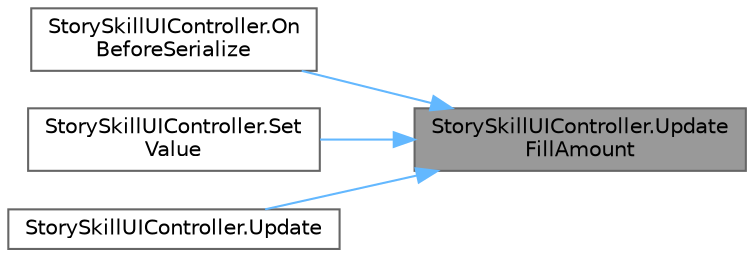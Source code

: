 digraph "StorySkillUIController.UpdateFillAmount"
{
 // LATEX_PDF_SIZE
  bgcolor="transparent";
  edge [fontname=Helvetica,fontsize=10,labelfontname=Helvetica,labelfontsize=10];
  node [fontname=Helvetica,fontsize=10,shape=box,height=0.2,width=0.4];
  rankdir="RL";
  Node1 [id="Node000001",label="StorySkillUIController.Update\lFillAmount",height=0.2,width=0.4,color="gray40", fillcolor="grey60", style="filled", fontcolor="black",tooltip=" "];
  Node1 -> Node2 [id="edge1_Node000001_Node000002",dir="back",color="steelblue1",style="solid",tooltip=" "];
  Node2 [id="Node000002",label="StorySkillUIController.On\lBeforeSerialize",height=0.2,width=0.4,color="grey40", fillcolor="white", style="filled",URL="$class_story_skill_u_i_controller.html#a1cc3ee33886e4ddf07ea0a0c7aef6acd",tooltip=" "];
  Node1 -> Node3 [id="edge2_Node000001_Node000003",dir="back",color="steelblue1",style="solid",tooltip=" "];
  Node3 [id="Node000003",label="StorySkillUIController.Set\lValue",height=0.2,width=0.4,color="grey40", fillcolor="white", style="filled",URL="$class_story_skill_u_i_controller.html#a5fa4a2ad925bde343e59fb79472dc1fa",tooltip=" "];
  Node1 -> Node4 [id="edge3_Node000001_Node000004",dir="back",color="steelblue1",style="solid",tooltip=" "];
  Node4 [id="Node000004",label="StorySkillUIController.Update",height=0.2,width=0.4,color="grey40", fillcolor="white", style="filled",URL="$class_story_skill_u_i_controller.html#a35a9387cba1207710e90b2b9cfdfcee6",tooltip=" "];
}
